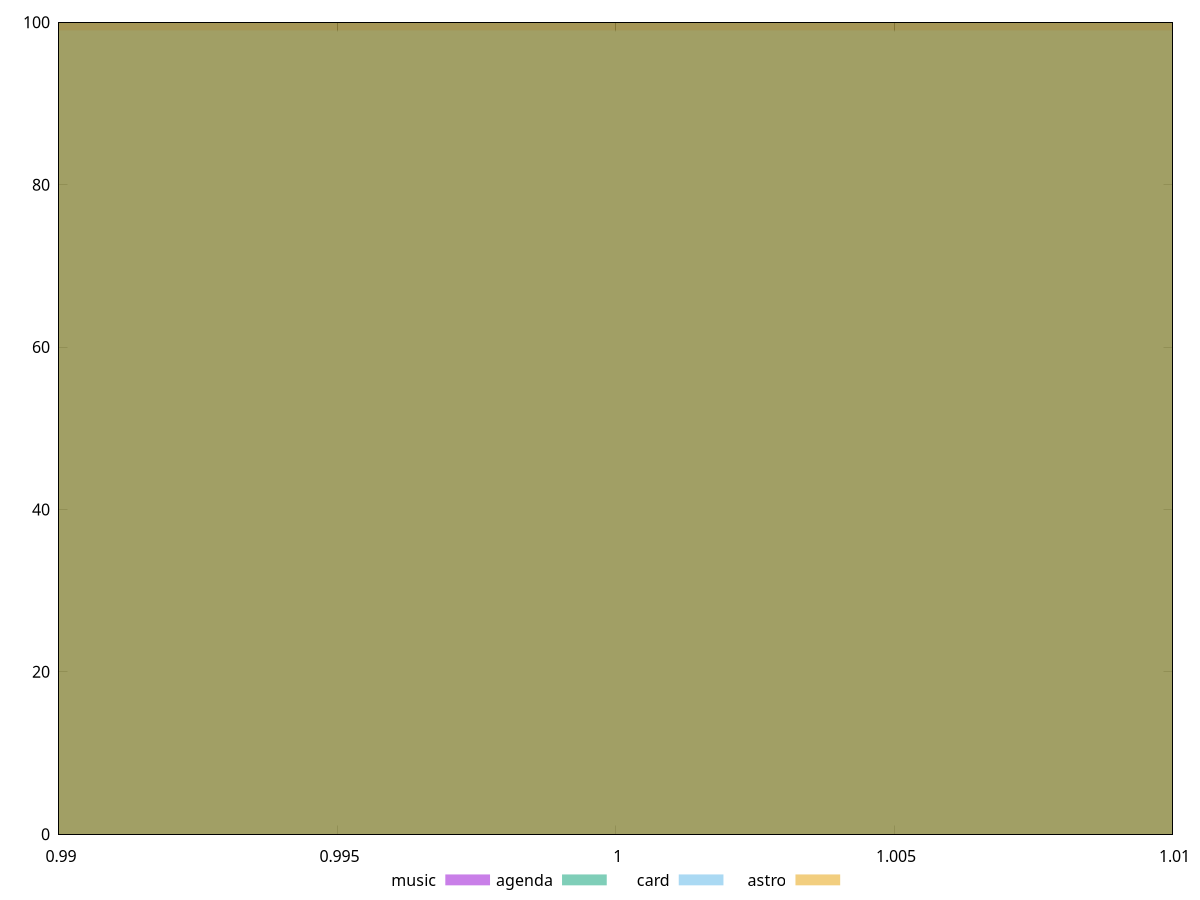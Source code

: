 reset

$music <<EOF
1 100
EOF

$agenda <<EOF
1 100
EOF

$card <<EOF
1 99
EOF

$astro <<EOF
1 100
EOF

set key outside below
set boxwidth 0.1
set xrange [0.99:1.01]
set yrange [0:100]
set trange [0:100]
set style fill transparent solid 0.5 noborder
set terminal svg size 640, 520 enhanced background rgb 'white'
set output "report/report_00029_2021-02-24T13-36-40.390Z/efficient-animated-content/comparison/histogram/all_score.svg"

plot $music title "music" with boxes, \
     $agenda title "agenda" with boxes, \
     $card title "card" with boxes, \
     $astro title "astro" with boxes

reset
